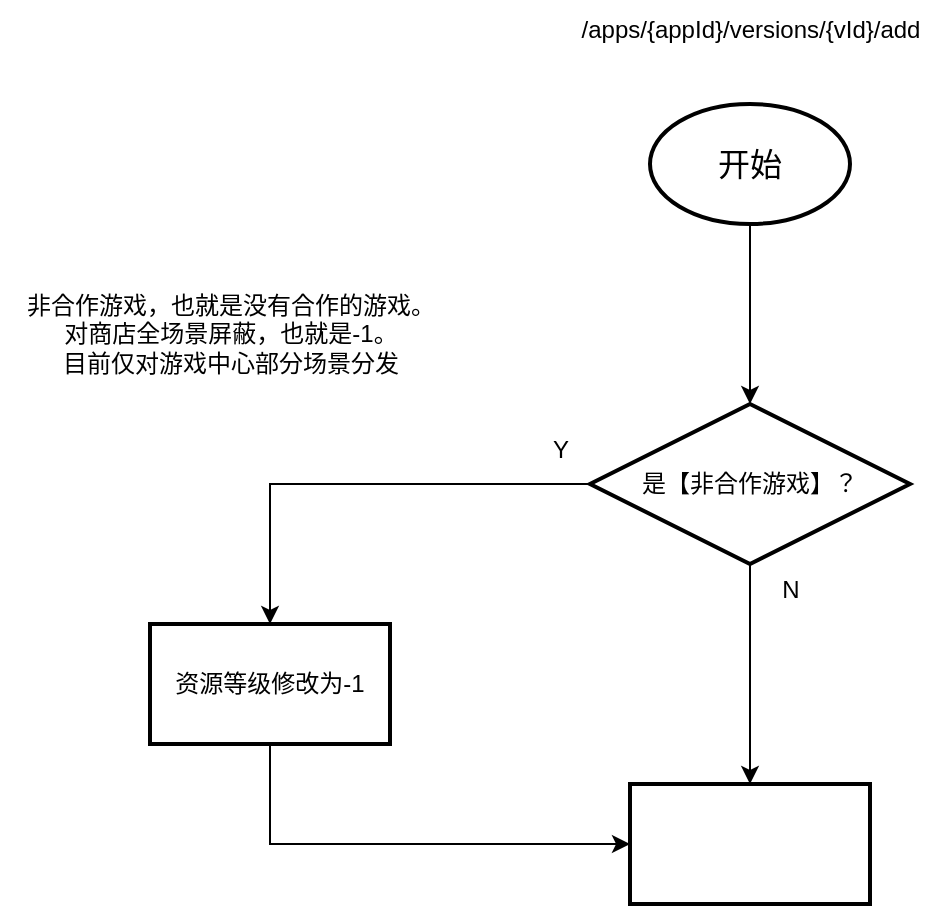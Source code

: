 <mxfile version="22.1.16" type="github">
  <diagram name="第 1 页" id="CVmsUMpqrHY093zlfx2p">
    <mxGraphModel dx="1702" dy="452" grid="1" gridSize="10" guides="1" tooltips="1" connect="1" arrows="1" fold="1" page="1" pageScale="1" pageWidth="827" pageHeight="1169" math="0" shadow="0">
      <root>
        <mxCell id="0" />
        <mxCell id="1" parent="0" />
        <mxCell id="QRnUijK3OwcHCtFtSfkU-2" value="/apps/{appId}/versions/{vId}/add" style="text;html=1;align=center;verticalAlign=middle;resizable=0;points=[];autosize=1;strokeColor=none;fillColor=none;" vertex="1" parent="1">
          <mxGeometry x="245" y="18" width="190" height="30" as="geometry" />
        </mxCell>
        <mxCell id="QRnUijK3OwcHCtFtSfkU-7" value="" style="edgeStyle=orthogonalEdgeStyle;rounded=0;orthogonalLoop=1;jettySize=auto;html=1;" edge="1" parent="1" source="QRnUijK3OwcHCtFtSfkU-3" target="QRnUijK3OwcHCtFtSfkU-6">
          <mxGeometry relative="1" as="geometry" />
        </mxCell>
        <mxCell id="QRnUijK3OwcHCtFtSfkU-3" value="&lt;font style=&quot;font-size: 16px;&quot;&gt;开始&lt;/font&gt;" style="strokeWidth=2;html=1;shape=mxgraph.flowchart.start_1;whiteSpace=wrap;" vertex="1" parent="1">
          <mxGeometry x="290" y="70" width="100" height="60" as="geometry" />
        </mxCell>
        <mxCell id="QRnUijK3OwcHCtFtSfkU-9" value="" style="edgeStyle=orthogonalEdgeStyle;rounded=0;orthogonalLoop=1;jettySize=auto;html=1;" edge="1" parent="1" source="QRnUijK3OwcHCtFtSfkU-6" target="QRnUijK3OwcHCtFtSfkU-8">
          <mxGeometry relative="1" as="geometry" />
        </mxCell>
        <mxCell id="QRnUijK3OwcHCtFtSfkU-15" value="" style="edgeStyle=orthogonalEdgeStyle;rounded=0;orthogonalLoop=1;jettySize=auto;html=1;" edge="1" parent="1" source="QRnUijK3OwcHCtFtSfkU-6" target="QRnUijK3OwcHCtFtSfkU-14">
          <mxGeometry relative="1" as="geometry" />
        </mxCell>
        <mxCell id="QRnUijK3OwcHCtFtSfkU-6" value="是【非合作游戏】？" style="rhombus;whiteSpace=wrap;html=1;strokeWidth=2;" vertex="1" parent="1">
          <mxGeometry x="260" y="220" width="160" height="80" as="geometry" />
        </mxCell>
        <mxCell id="QRnUijK3OwcHCtFtSfkU-17" style="edgeStyle=orthogonalEdgeStyle;rounded=0;orthogonalLoop=1;jettySize=auto;html=1;entryX=0;entryY=0.5;entryDx=0;entryDy=0;" edge="1" parent="1" source="QRnUijK3OwcHCtFtSfkU-8" target="QRnUijK3OwcHCtFtSfkU-14">
          <mxGeometry relative="1" as="geometry">
            <Array as="points">
              <mxPoint x="100" y="440" />
            </Array>
          </mxGeometry>
        </mxCell>
        <mxCell id="QRnUijK3OwcHCtFtSfkU-8" value="资源等级修改为-1" style="whiteSpace=wrap;html=1;strokeWidth=2;" vertex="1" parent="1">
          <mxGeometry x="40" y="330" width="120" height="60" as="geometry" />
        </mxCell>
        <mxCell id="QRnUijK3OwcHCtFtSfkU-10" value="非合作游戏，也就是没有合作的游戏。&lt;br&gt;对商店全场景屏蔽，也就是-1。&lt;br&gt;目前仅对游戏中心部分场景分发" style="text;html=1;align=center;verticalAlign=middle;resizable=0;points=[];autosize=1;strokeColor=none;fillColor=none;" vertex="1" parent="1">
          <mxGeometry x="-35" y="155" width="230" height="60" as="geometry" />
        </mxCell>
        <mxCell id="QRnUijK3OwcHCtFtSfkU-11" value="Y" style="text;html=1;align=center;verticalAlign=middle;resizable=0;points=[];autosize=1;strokeColor=none;fillColor=none;" vertex="1" parent="1">
          <mxGeometry x="230" y="228" width="30" height="30" as="geometry" />
        </mxCell>
        <mxCell id="QRnUijK3OwcHCtFtSfkU-12" value="N" style="text;html=1;align=center;verticalAlign=middle;resizable=0;points=[];autosize=1;strokeColor=none;fillColor=none;" vertex="1" parent="1">
          <mxGeometry x="345" y="298" width="30" height="30" as="geometry" />
        </mxCell>
        <mxCell id="QRnUijK3OwcHCtFtSfkU-14" value="" style="whiteSpace=wrap;html=1;strokeWidth=2;" vertex="1" parent="1">
          <mxGeometry x="280" y="410" width="120" height="60" as="geometry" />
        </mxCell>
      </root>
    </mxGraphModel>
  </diagram>
</mxfile>
